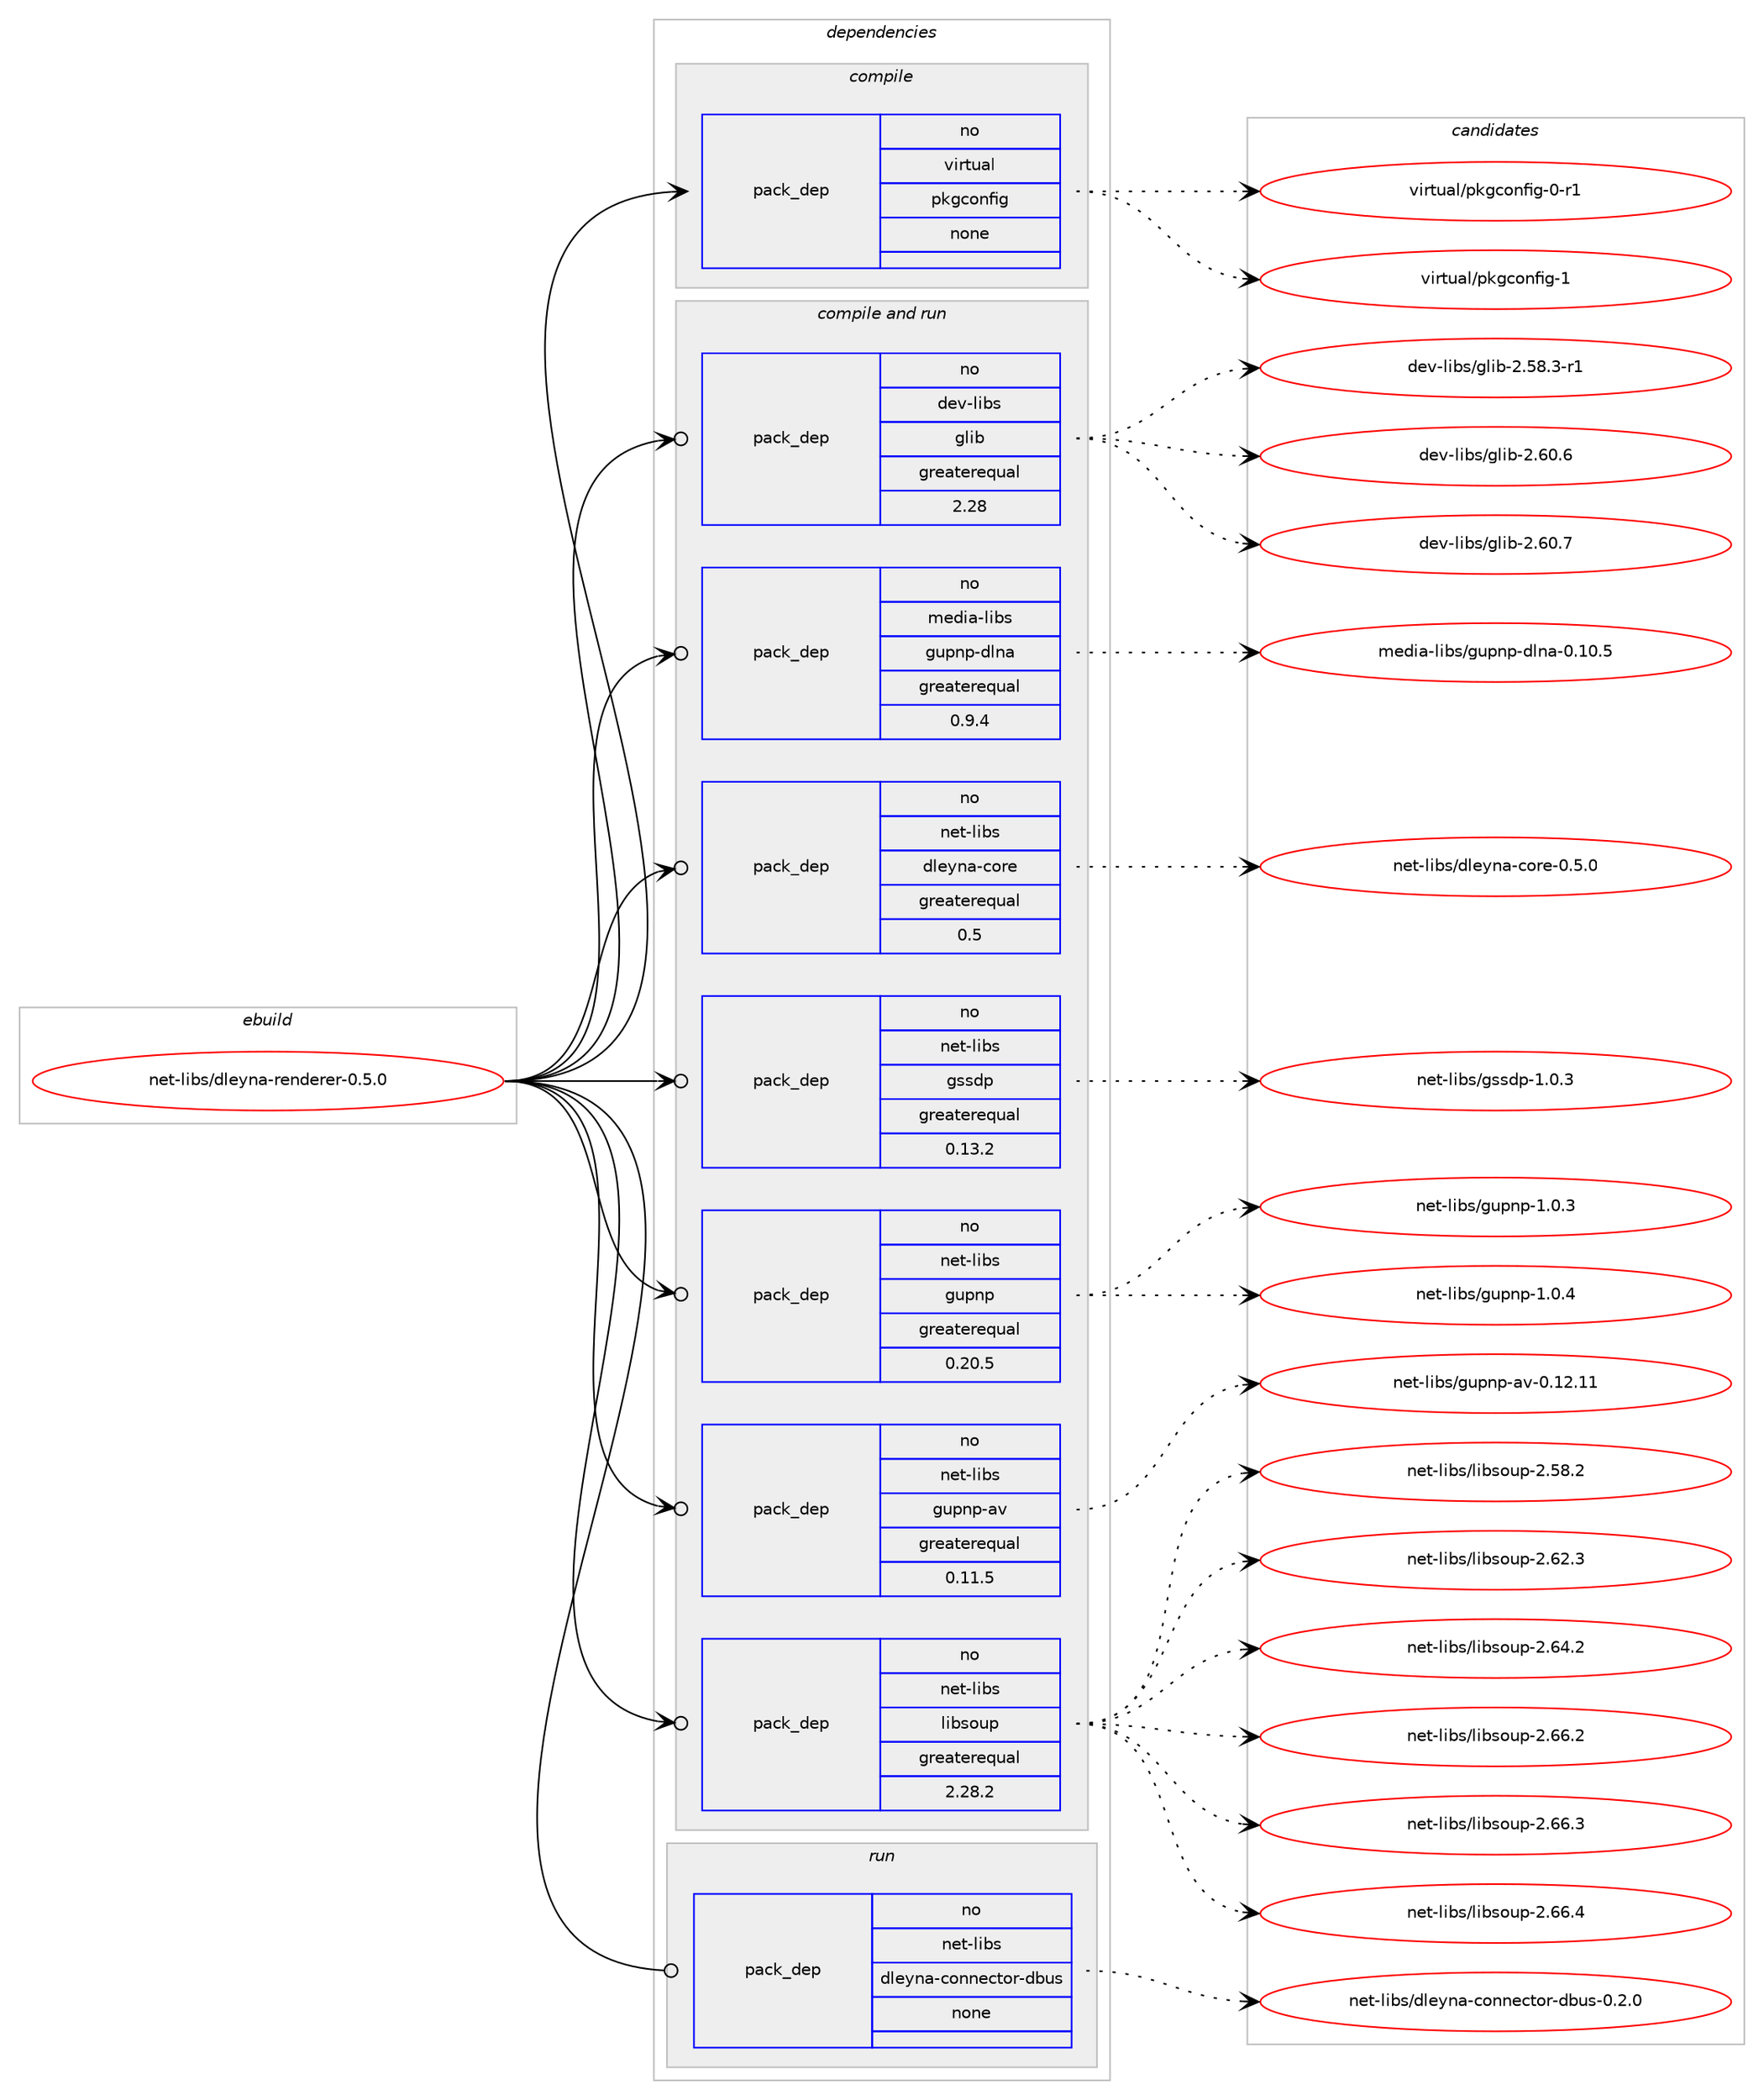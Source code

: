 digraph prolog {

# *************
# Graph options
# *************

newrank=true;
concentrate=true;
compound=true;
graph [rankdir=LR,fontname=Helvetica,fontsize=10,ranksep=1.5];#, ranksep=2.5, nodesep=0.2];
edge  [arrowhead=vee];
node  [fontname=Helvetica,fontsize=10];

# **********
# The ebuild
# **********

subgraph cluster_leftcol {
color=gray;
rank=same;
label=<<i>ebuild</i>>;
id [label="net-libs/dleyna-renderer-0.5.0", color=red, width=4, href="../net-libs/dleyna-renderer-0.5.0.svg"];
}

# ****************
# The dependencies
# ****************

subgraph cluster_midcol {
color=gray;
label=<<i>dependencies</i>>;
subgraph cluster_compile {
fillcolor="#eeeeee";
style=filled;
label=<<i>compile</i>>;
subgraph pack609878 {
dependency825565 [label=<<TABLE BORDER="0" CELLBORDER="1" CELLSPACING="0" CELLPADDING="4" WIDTH="220"><TR><TD ROWSPAN="6" CELLPADDING="30">pack_dep</TD></TR><TR><TD WIDTH="110">no</TD></TR><TR><TD>virtual</TD></TR><TR><TD>pkgconfig</TD></TR><TR><TD>none</TD></TR><TR><TD></TD></TR></TABLE>>, shape=none, color=blue];
}
id:e -> dependency825565:w [weight=20,style="solid",arrowhead="vee"];
}
subgraph cluster_compileandrun {
fillcolor="#eeeeee";
style=filled;
label=<<i>compile and run</i>>;
subgraph pack609879 {
dependency825566 [label=<<TABLE BORDER="0" CELLBORDER="1" CELLSPACING="0" CELLPADDING="4" WIDTH="220"><TR><TD ROWSPAN="6" CELLPADDING="30">pack_dep</TD></TR><TR><TD WIDTH="110">no</TD></TR><TR><TD>dev-libs</TD></TR><TR><TD>glib</TD></TR><TR><TD>greaterequal</TD></TR><TR><TD>2.28</TD></TR></TABLE>>, shape=none, color=blue];
}
id:e -> dependency825566:w [weight=20,style="solid",arrowhead="odotvee"];
subgraph pack609880 {
dependency825567 [label=<<TABLE BORDER="0" CELLBORDER="1" CELLSPACING="0" CELLPADDING="4" WIDTH="220"><TR><TD ROWSPAN="6" CELLPADDING="30">pack_dep</TD></TR><TR><TD WIDTH="110">no</TD></TR><TR><TD>media-libs</TD></TR><TR><TD>gupnp-dlna</TD></TR><TR><TD>greaterequal</TD></TR><TR><TD>0.9.4</TD></TR></TABLE>>, shape=none, color=blue];
}
id:e -> dependency825567:w [weight=20,style="solid",arrowhead="odotvee"];
subgraph pack609881 {
dependency825568 [label=<<TABLE BORDER="0" CELLBORDER="1" CELLSPACING="0" CELLPADDING="4" WIDTH="220"><TR><TD ROWSPAN="6" CELLPADDING="30">pack_dep</TD></TR><TR><TD WIDTH="110">no</TD></TR><TR><TD>net-libs</TD></TR><TR><TD>dleyna-core</TD></TR><TR><TD>greaterequal</TD></TR><TR><TD>0.5</TD></TR></TABLE>>, shape=none, color=blue];
}
id:e -> dependency825568:w [weight=20,style="solid",arrowhead="odotvee"];
subgraph pack609882 {
dependency825569 [label=<<TABLE BORDER="0" CELLBORDER="1" CELLSPACING="0" CELLPADDING="4" WIDTH="220"><TR><TD ROWSPAN="6" CELLPADDING="30">pack_dep</TD></TR><TR><TD WIDTH="110">no</TD></TR><TR><TD>net-libs</TD></TR><TR><TD>gssdp</TD></TR><TR><TD>greaterequal</TD></TR><TR><TD>0.13.2</TD></TR></TABLE>>, shape=none, color=blue];
}
id:e -> dependency825569:w [weight=20,style="solid",arrowhead="odotvee"];
subgraph pack609883 {
dependency825570 [label=<<TABLE BORDER="0" CELLBORDER="1" CELLSPACING="0" CELLPADDING="4" WIDTH="220"><TR><TD ROWSPAN="6" CELLPADDING="30">pack_dep</TD></TR><TR><TD WIDTH="110">no</TD></TR><TR><TD>net-libs</TD></TR><TR><TD>gupnp</TD></TR><TR><TD>greaterequal</TD></TR><TR><TD>0.20.5</TD></TR></TABLE>>, shape=none, color=blue];
}
id:e -> dependency825570:w [weight=20,style="solid",arrowhead="odotvee"];
subgraph pack609884 {
dependency825571 [label=<<TABLE BORDER="0" CELLBORDER="1" CELLSPACING="0" CELLPADDING="4" WIDTH="220"><TR><TD ROWSPAN="6" CELLPADDING="30">pack_dep</TD></TR><TR><TD WIDTH="110">no</TD></TR><TR><TD>net-libs</TD></TR><TR><TD>gupnp-av</TD></TR><TR><TD>greaterequal</TD></TR><TR><TD>0.11.5</TD></TR></TABLE>>, shape=none, color=blue];
}
id:e -> dependency825571:w [weight=20,style="solid",arrowhead="odotvee"];
subgraph pack609885 {
dependency825572 [label=<<TABLE BORDER="0" CELLBORDER="1" CELLSPACING="0" CELLPADDING="4" WIDTH="220"><TR><TD ROWSPAN="6" CELLPADDING="30">pack_dep</TD></TR><TR><TD WIDTH="110">no</TD></TR><TR><TD>net-libs</TD></TR><TR><TD>libsoup</TD></TR><TR><TD>greaterequal</TD></TR><TR><TD>2.28.2</TD></TR></TABLE>>, shape=none, color=blue];
}
id:e -> dependency825572:w [weight=20,style="solid",arrowhead="odotvee"];
}
subgraph cluster_run {
fillcolor="#eeeeee";
style=filled;
label=<<i>run</i>>;
subgraph pack609886 {
dependency825573 [label=<<TABLE BORDER="0" CELLBORDER="1" CELLSPACING="0" CELLPADDING="4" WIDTH="220"><TR><TD ROWSPAN="6" CELLPADDING="30">pack_dep</TD></TR><TR><TD WIDTH="110">no</TD></TR><TR><TD>net-libs</TD></TR><TR><TD>dleyna-connector-dbus</TD></TR><TR><TD>none</TD></TR><TR><TD></TD></TR></TABLE>>, shape=none, color=blue];
}
id:e -> dependency825573:w [weight=20,style="solid",arrowhead="odot"];
}
}

# **************
# The candidates
# **************

subgraph cluster_choices {
rank=same;
color=gray;
label=<<i>candidates</i>>;

subgraph choice609878 {
color=black;
nodesep=1;
choice11810511411611797108471121071039911111010210510345484511449 [label="virtual/pkgconfig-0-r1", color=red, width=4,href="../virtual/pkgconfig-0-r1.svg"];
choice1181051141161179710847112107103991111101021051034549 [label="virtual/pkgconfig-1", color=red, width=4,href="../virtual/pkgconfig-1.svg"];
dependency825565:e -> choice11810511411611797108471121071039911111010210510345484511449:w [style=dotted,weight="100"];
dependency825565:e -> choice1181051141161179710847112107103991111101021051034549:w [style=dotted,weight="100"];
}
subgraph choice609879 {
color=black;
nodesep=1;
choice10010111845108105981154710310810598455046535646514511449 [label="dev-libs/glib-2.58.3-r1", color=red, width=4,href="../dev-libs/glib-2.58.3-r1.svg"];
choice1001011184510810598115471031081059845504654484654 [label="dev-libs/glib-2.60.6", color=red, width=4,href="../dev-libs/glib-2.60.6.svg"];
choice1001011184510810598115471031081059845504654484655 [label="dev-libs/glib-2.60.7", color=red, width=4,href="../dev-libs/glib-2.60.7.svg"];
dependency825566:e -> choice10010111845108105981154710310810598455046535646514511449:w [style=dotted,weight="100"];
dependency825566:e -> choice1001011184510810598115471031081059845504654484654:w [style=dotted,weight="100"];
dependency825566:e -> choice1001011184510810598115471031081059845504654484655:w [style=dotted,weight="100"];
}
subgraph choice609880 {
color=black;
nodesep=1;
choice10910110010597451081059811547103117112110112451001081109745484649484653 [label="media-libs/gupnp-dlna-0.10.5", color=red, width=4,href="../media-libs/gupnp-dlna-0.10.5.svg"];
dependency825567:e -> choice10910110010597451081059811547103117112110112451001081109745484649484653:w [style=dotted,weight="100"];
}
subgraph choice609881 {
color=black;
nodesep=1;
choice110101116451081059811547100108101121110974599111114101454846534648 [label="net-libs/dleyna-core-0.5.0", color=red, width=4,href="../net-libs/dleyna-core-0.5.0.svg"];
dependency825568:e -> choice110101116451081059811547100108101121110974599111114101454846534648:w [style=dotted,weight="100"];
}
subgraph choice609882 {
color=black;
nodesep=1;
choice110101116451081059811547103115115100112454946484651 [label="net-libs/gssdp-1.0.3", color=red, width=4,href="../net-libs/gssdp-1.0.3.svg"];
dependency825569:e -> choice110101116451081059811547103115115100112454946484651:w [style=dotted,weight="100"];
}
subgraph choice609883 {
color=black;
nodesep=1;
choice110101116451081059811547103117112110112454946484651 [label="net-libs/gupnp-1.0.3", color=red, width=4,href="../net-libs/gupnp-1.0.3.svg"];
choice110101116451081059811547103117112110112454946484652 [label="net-libs/gupnp-1.0.4", color=red, width=4,href="../net-libs/gupnp-1.0.4.svg"];
dependency825570:e -> choice110101116451081059811547103117112110112454946484651:w [style=dotted,weight="100"];
dependency825570:e -> choice110101116451081059811547103117112110112454946484652:w [style=dotted,weight="100"];
}
subgraph choice609884 {
color=black;
nodesep=1;
choice11010111645108105981154710311711211011245971184548464950464949 [label="net-libs/gupnp-av-0.12.11", color=red, width=4,href="../net-libs/gupnp-av-0.12.11.svg"];
dependency825571:e -> choice11010111645108105981154710311711211011245971184548464950464949:w [style=dotted,weight="100"];
}
subgraph choice609885 {
color=black;
nodesep=1;
choice1101011164510810598115471081059811511111711245504653564650 [label="net-libs/libsoup-2.58.2", color=red, width=4,href="../net-libs/libsoup-2.58.2.svg"];
choice1101011164510810598115471081059811511111711245504654504651 [label="net-libs/libsoup-2.62.3", color=red, width=4,href="../net-libs/libsoup-2.62.3.svg"];
choice1101011164510810598115471081059811511111711245504654524650 [label="net-libs/libsoup-2.64.2", color=red, width=4,href="../net-libs/libsoup-2.64.2.svg"];
choice1101011164510810598115471081059811511111711245504654544650 [label="net-libs/libsoup-2.66.2", color=red, width=4,href="../net-libs/libsoup-2.66.2.svg"];
choice1101011164510810598115471081059811511111711245504654544651 [label="net-libs/libsoup-2.66.3", color=red, width=4,href="../net-libs/libsoup-2.66.3.svg"];
choice1101011164510810598115471081059811511111711245504654544652 [label="net-libs/libsoup-2.66.4", color=red, width=4,href="../net-libs/libsoup-2.66.4.svg"];
dependency825572:e -> choice1101011164510810598115471081059811511111711245504653564650:w [style=dotted,weight="100"];
dependency825572:e -> choice1101011164510810598115471081059811511111711245504654504651:w [style=dotted,weight="100"];
dependency825572:e -> choice1101011164510810598115471081059811511111711245504654524650:w [style=dotted,weight="100"];
dependency825572:e -> choice1101011164510810598115471081059811511111711245504654544650:w [style=dotted,weight="100"];
dependency825572:e -> choice1101011164510810598115471081059811511111711245504654544651:w [style=dotted,weight="100"];
dependency825572:e -> choice1101011164510810598115471081059811511111711245504654544652:w [style=dotted,weight="100"];
}
subgraph choice609886 {
color=black;
nodesep=1;
choice110101116451081059811547100108101121110974599111110110101991161111144510098117115454846504648 [label="net-libs/dleyna-connector-dbus-0.2.0", color=red, width=4,href="../net-libs/dleyna-connector-dbus-0.2.0.svg"];
dependency825573:e -> choice110101116451081059811547100108101121110974599111110110101991161111144510098117115454846504648:w [style=dotted,weight="100"];
}
}

}

